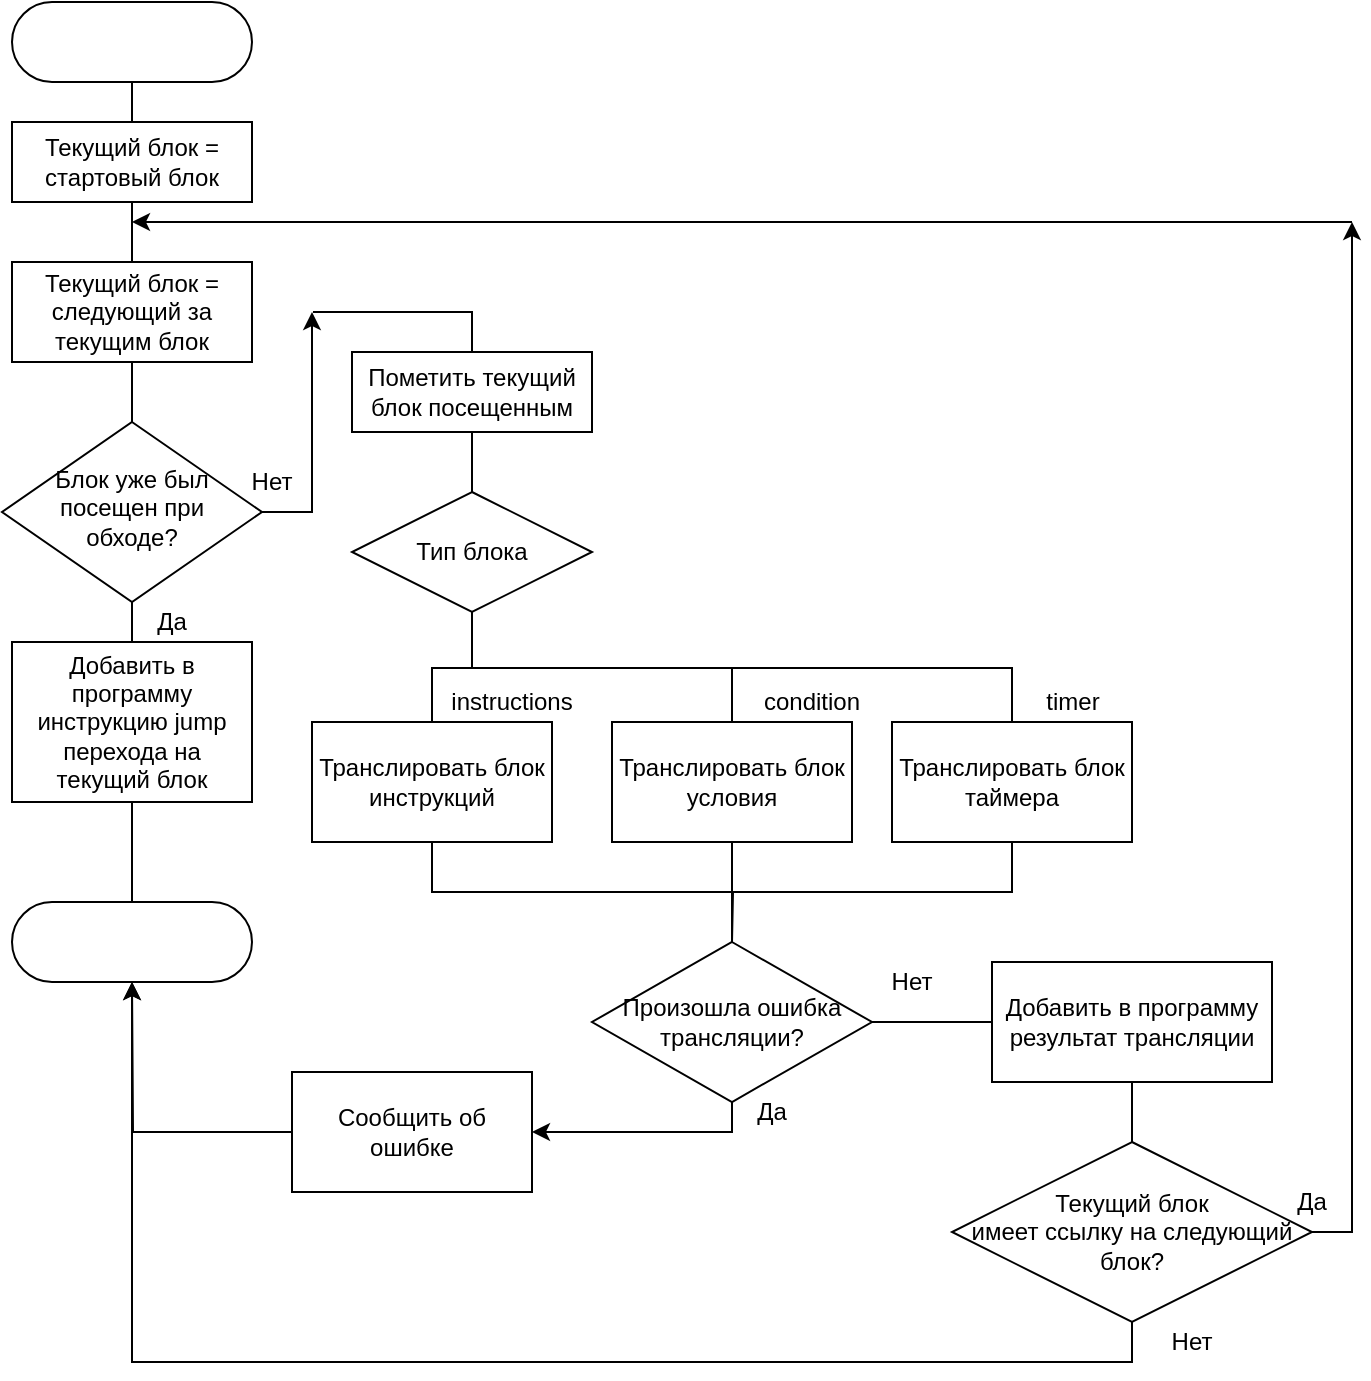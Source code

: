 <mxfile version="13.1.3" type="device"><diagram id="C5RBs43oDa-KdzZeNtuy" name="Page-1"><mxGraphModel dx="1296" dy="722" grid="1" gridSize="10" guides="1" tooltips="1" connect="1" arrows="1" fold="1" page="1" pageScale="1" pageWidth="827" pageHeight="1169" math="0" shadow="0"><root><mxCell id="WIyWlLk6GJQsqaUBKTNV-0"/><mxCell id="WIyWlLk6GJQsqaUBKTNV-1" parent="WIyWlLk6GJQsqaUBKTNV-0"/><mxCell id="anJhXBUAzRMVn5HyXCfS-1" style="edgeStyle=orthogonalEdgeStyle;rounded=0;orthogonalLoop=1;jettySize=auto;html=1;exitX=0.5;exitY=1;exitDx=0;exitDy=0;entryX=0.5;entryY=0;entryDx=0;entryDy=0;endArrow=none;endFill=0;" edge="1" parent="WIyWlLk6GJQsqaUBKTNV-1" source="WIyWlLk6GJQsqaUBKTNV-3" target="anJhXBUAzRMVn5HyXCfS-0"><mxGeometry relative="1" as="geometry"/></mxCell><mxCell id="WIyWlLk6GJQsqaUBKTNV-3" value="" style="rounded=1;whiteSpace=wrap;html=1;fontSize=12;glass=0;strokeWidth=1;shadow=0;arcSize=50;" parent="WIyWlLk6GJQsqaUBKTNV-1" vertex="1"><mxGeometry x="40" y="20" width="120" height="40" as="geometry"/></mxCell><mxCell id="anJhXBUAzRMVn5HyXCfS-9" value="" style="edgeStyle=orthogonalEdgeStyle;rounded=0;orthogonalLoop=1;jettySize=auto;html=1;endArrow=none;endFill=0;" edge="1" parent="WIyWlLk6GJQsqaUBKTNV-1" source="WIyWlLk6GJQsqaUBKTNV-6" target="anJhXBUAzRMVn5HyXCfS-8"><mxGeometry relative="1" as="geometry"/></mxCell><mxCell id="anJhXBUAzRMVn5HyXCfS-16" style="edgeStyle=orthogonalEdgeStyle;rounded=0;orthogonalLoop=1;jettySize=auto;html=1;" edge="1" parent="WIyWlLk6GJQsqaUBKTNV-1" source="WIyWlLk6GJQsqaUBKTNV-6"><mxGeometry relative="1" as="geometry"><mxPoint x="190" y="175" as="targetPoint"/><Array as="points"><mxPoint x="190" y="275"/><mxPoint x="190" y="175"/></Array></mxGeometry></mxCell><mxCell id="WIyWlLk6GJQsqaUBKTNV-6" value="Блок уже был посещен при обходе?" style="rhombus;whiteSpace=wrap;html=1;shadow=0;fontFamily=Helvetica;fontSize=12;align=center;strokeWidth=1;spacing=6;spacingTop=-4;" parent="WIyWlLk6GJQsqaUBKTNV-1" vertex="1"><mxGeometry x="35" y="230" width="130" height="90" as="geometry"/></mxCell><mxCell id="anJhXBUAzRMVn5HyXCfS-4" value="" style="edgeStyle=orthogonalEdgeStyle;rounded=0;orthogonalLoop=1;jettySize=auto;html=1;endArrow=none;endFill=0;" edge="1" parent="WIyWlLk6GJQsqaUBKTNV-1" source="anJhXBUAzRMVn5HyXCfS-0" target="anJhXBUAzRMVn5HyXCfS-3"><mxGeometry relative="1" as="geometry"/></mxCell><mxCell id="anJhXBUAzRMVn5HyXCfS-0" value="Текущий блок = стартовый блок" style="rounded=0;whiteSpace=wrap;html=1;" vertex="1" parent="WIyWlLk6GJQsqaUBKTNV-1"><mxGeometry x="40" y="80" width="120" height="40" as="geometry"/></mxCell><mxCell id="anJhXBUAzRMVn5HyXCfS-5" value="" style="edgeStyle=orthogonalEdgeStyle;rounded=0;orthogonalLoop=1;jettySize=auto;html=1;endArrow=none;endFill=0;" edge="1" parent="WIyWlLk6GJQsqaUBKTNV-1" source="anJhXBUAzRMVn5HyXCfS-3" target="WIyWlLk6GJQsqaUBKTNV-6"><mxGeometry relative="1" as="geometry"/></mxCell><mxCell id="anJhXBUAzRMVn5HyXCfS-3" value="Текущий блок = следующий за текущим блок" style="rounded=0;whiteSpace=wrap;html=1;" vertex="1" parent="WIyWlLk6GJQsqaUBKTNV-1"><mxGeometry x="40" y="150" width="120" height="50" as="geometry"/></mxCell><mxCell id="anJhXBUAzRMVn5HyXCfS-13" value="" style="edgeStyle=orthogonalEdgeStyle;rounded=0;orthogonalLoop=1;jettySize=auto;html=1;endArrow=none;endFill=0;" edge="1" parent="WIyWlLk6GJQsqaUBKTNV-1" source="anJhXBUAzRMVn5HyXCfS-8" target="anJhXBUAzRMVn5HyXCfS-10"><mxGeometry relative="1" as="geometry"/></mxCell><mxCell id="anJhXBUAzRMVn5HyXCfS-8" value="Добавить в программу инструкцию jump перехода на текущий блок" style="rounded=0;whiteSpace=wrap;html=1;" vertex="1" parent="WIyWlLk6GJQsqaUBKTNV-1"><mxGeometry x="40" y="340" width="120" height="80" as="geometry"/></mxCell><mxCell id="anJhXBUAzRMVn5HyXCfS-10" value="" style="rounded=1;whiteSpace=wrap;html=1;fontSize=12;glass=0;strokeWidth=1;shadow=0;arcSize=50;" vertex="1" parent="WIyWlLk6GJQsqaUBKTNV-1"><mxGeometry x="40" y="470" width="120" height="40" as="geometry"/></mxCell><mxCell id="anJhXBUAzRMVn5HyXCfS-14" value="Да" style="text;html=1;strokeColor=none;fillColor=none;align=center;verticalAlign=middle;whiteSpace=wrap;rounded=0;" vertex="1" parent="WIyWlLk6GJQsqaUBKTNV-1"><mxGeometry x="100" y="320" width="40" height="20" as="geometry"/></mxCell><mxCell id="anJhXBUAzRMVn5HyXCfS-19" value="" style="edgeStyle=orthogonalEdgeStyle;rounded=0;orthogonalLoop=1;jettySize=auto;html=1;endArrow=none;endFill=0;" edge="1" parent="WIyWlLk6GJQsqaUBKTNV-1" source="anJhXBUAzRMVn5HyXCfS-15" target="anJhXBUAzRMVn5HyXCfS-18"><mxGeometry relative="1" as="geometry"/></mxCell><mxCell id="anJhXBUAzRMVn5HyXCfS-54" style="edgeStyle=orthogonalEdgeStyle;rounded=0;orthogonalLoop=1;jettySize=auto;html=1;exitX=0.5;exitY=0;exitDx=0;exitDy=0;endArrow=none;endFill=0;" edge="1" parent="WIyWlLk6GJQsqaUBKTNV-1" source="anJhXBUAzRMVn5HyXCfS-15"><mxGeometry relative="1" as="geometry"><mxPoint x="190" y="175" as="targetPoint"/></mxGeometry></mxCell><mxCell id="anJhXBUAzRMVn5HyXCfS-15" value="Пометить текущий блок посещенным" style="rounded=0;whiteSpace=wrap;html=1;" vertex="1" parent="WIyWlLk6GJQsqaUBKTNV-1"><mxGeometry x="210" y="195" width="120" height="40" as="geometry"/></mxCell><mxCell id="anJhXBUAzRMVn5HyXCfS-17" value="Нет" style="text;html=1;strokeColor=none;fillColor=none;align=center;verticalAlign=middle;whiteSpace=wrap;rounded=0;" vertex="1" parent="WIyWlLk6GJQsqaUBKTNV-1"><mxGeometry x="150" y="250" width="40" height="20" as="geometry"/></mxCell><mxCell id="anJhXBUAzRMVn5HyXCfS-24" style="edgeStyle=orthogonalEdgeStyle;rounded=0;orthogonalLoop=1;jettySize=auto;html=1;exitX=0.5;exitY=1;exitDx=0;exitDy=0;entryX=0.5;entryY=0;entryDx=0;entryDy=0;endArrow=none;endFill=0;" edge="1" parent="WIyWlLk6GJQsqaUBKTNV-1" source="anJhXBUAzRMVn5HyXCfS-18" target="anJhXBUAzRMVn5HyXCfS-21"><mxGeometry relative="1" as="geometry"><Array as="points"><mxPoint x="270" y="353"/><mxPoint x="250" y="353"/></Array></mxGeometry></mxCell><mxCell id="anJhXBUAzRMVn5HyXCfS-25" style="edgeStyle=orthogonalEdgeStyle;rounded=0;orthogonalLoop=1;jettySize=auto;html=1;exitX=0.5;exitY=1;exitDx=0;exitDy=0;endArrow=none;endFill=0;" edge="1" parent="WIyWlLk6GJQsqaUBKTNV-1" source="anJhXBUAzRMVn5HyXCfS-18" target="anJhXBUAzRMVn5HyXCfS-22"><mxGeometry relative="1" as="geometry"><Array as="points"><mxPoint x="270" y="353"/><mxPoint x="400" y="353"/></Array></mxGeometry></mxCell><mxCell id="anJhXBUAzRMVn5HyXCfS-26" style="edgeStyle=orthogonalEdgeStyle;rounded=0;orthogonalLoop=1;jettySize=auto;html=1;exitX=0.5;exitY=1;exitDx=0;exitDy=0;endArrow=none;endFill=0;" edge="1" parent="WIyWlLk6GJQsqaUBKTNV-1" source="anJhXBUAzRMVn5HyXCfS-18" target="anJhXBUAzRMVn5HyXCfS-23"><mxGeometry relative="1" as="geometry"><Array as="points"><mxPoint x="270" y="353"/><mxPoint x="540" y="353"/></Array></mxGeometry></mxCell><mxCell id="anJhXBUAzRMVn5HyXCfS-18" value="Тип блока" style="rhombus;whiteSpace=wrap;html=1;" vertex="1" parent="WIyWlLk6GJQsqaUBKTNV-1"><mxGeometry x="210" y="265" width="120" height="60" as="geometry"/></mxCell><mxCell id="anJhXBUAzRMVn5HyXCfS-38" style="edgeStyle=orthogonalEdgeStyle;rounded=0;orthogonalLoop=1;jettySize=auto;html=1;entryX=0;entryY=0.5;entryDx=0;entryDy=0;endArrow=none;endFill=0;" edge="1" parent="WIyWlLk6GJQsqaUBKTNV-1" source="anJhXBUAzRMVn5HyXCfS-20" target="anJhXBUAzRMVn5HyXCfS-37"><mxGeometry relative="1" as="geometry"/></mxCell><mxCell id="anJhXBUAzRMVn5HyXCfS-46" style="edgeStyle=orthogonalEdgeStyle;rounded=0;orthogonalLoop=1;jettySize=auto;html=1;entryX=1;entryY=0.5;entryDx=0;entryDy=0;" edge="1" parent="WIyWlLk6GJQsqaUBKTNV-1" source="anJhXBUAzRMVn5HyXCfS-20" target="anJhXBUAzRMVn5HyXCfS-45"><mxGeometry relative="1" as="geometry"><Array as="points"><mxPoint x="400" y="585"/></Array></mxGeometry></mxCell><mxCell id="anJhXBUAzRMVn5HyXCfS-20" value="Произошла ошибка трансляции?" style="rhombus;whiteSpace=wrap;html=1;" vertex="1" parent="WIyWlLk6GJQsqaUBKTNV-1"><mxGeometry x="330" y="490" width="140" height="80" as="geometry"/></mxCell><mxCell id="anJhXBUAzRMVn5HyXCfS-31" style="edgeStyle=orthogonalEdgeStyle;rounded=0;orthogonalLoop=1;jettySize=auto;html=1;exitX=0.5;exitY=1;exitDx=0;exitDy=0;endArrow=none;endFill=0;" edge="1" parent="WIyWlLk6GJQsqaUBKTNV-1" source="anJhXBUAzRMVn5HyXCfS-21" target="anJhXBUAzRMVn5HyXCfS-20"><mxGeometry relative="1" as="geometry"/></mxCell><mxCell id="anJhXBUAzRMVn5HyXCfS-21" value="Транслировать блок инструкций" style="rounded=0;whiteSpace=wrap;html=1;" vertex="1" parent="WIyWlLk6GJQsqaUBKTNV-1"><mxGeometry x="190" y="380" width="120" height="60" as="geometry"/></mxCell><mxCell id="anJhXBUAzRMVn5HyXCfS-33" style="edgeStyle=orthogonalEdgeStyle;rounded=0;orthogonalLoop=1;jettySize=auto;html=1;exitX=0.5;exitY=1;exitDx=0;exitDy=0;entryX=0.5;entryY=0;entryDx=0;entryDy=0;endArrow=none;endFill=0;" edge="1" parent="WIyWlLk6GJQsqaUBKTNV-1" source="anJhXBUAzRMVn5HyXCfS-22" target="anJhXBUAzRMVn5HyXCfS-20"><mxGeometry relative="1" as="geometry"/></mxCell><mxCell id="anJhXBUAzRMVn5HyXCfS-22" value="Транслировать блок условия" style="rounded=0;whiteSpace=wrap;html=1;" vertex="1" parent="WIyWlLk6GJQsqaUBKTNV-1"><mxGeometry x="340" y="380" width="120" height="60" as="geometry"/></mxCell><mxCell id="anJhXBUAzRMVn5HyXCfS-32" style="edgeStyle=orthogonalEdgeStyle;rounded=0;orthogonalLoop=1;jettySize=auto;html=1;exitX=0.5;exitY=1;exitDx=0;exitDy=0;endArrow=none;endFill=0;" edge="1" parent="WIyWlLk6GJQsqaUBKTNV-1" source="anJhXBUAzRMVn5HyXCfS-23"><mxGeometry relative="1" as="geometry"><mxPoint x="400" y="490" as="targetPoint"/></mxGeometry></mxCell><mxCell id="anJhXBUAzRMVn5HyXCfS-23" value="Транслировать блок таймера" style="rounded=0;whiteSpace=wrap;html=1;" vertex="1" parent="WIyWlLk6GJQsqaUBKTNV-1"><mxGeometry x="480" y="380" width="120" height="60" as="geometry"/></mxCell><mxCell id="anJhXBUAzRMVn5HyXCfS-27" value="instructions" style="text;html=1;strokeColor=none;fillColor=none;align=center;verticalAlign=middle;whiteSpace=wrap;rounded=0;" vertex="1" parent="WIyWlLk6GJQsqaUBKTNV-1"><mxGeometry x="270" y="360" width="40" height="20" as="geometry"/></mxCell><mxCell id="anJhXBUAzRMVn5HyXCfS-28" value="condition" style="text;html=1;strokeColor=none;fillColor=none;align=center;verticalAlign=middle;whiteSpace=wrap;rounded=0;" vertex="1" parent="WIyWlLk6GJQsqaUBKTNV-1"><mxGeometry x="420" y="360" width="40" height="20" as="geometry"/></mxCell><mxCell id="anJhXBUAzRMVn5HyXCfS-30" value="timer" style="text;html=1;align=center;verticalAlign=middle;resizable=0;points=[];autosize=1;" vertex="1" parent="WIyWlLk6GJQsqaUBKTNV-1"><mxGeometry x="550" y="360" width="40" height="20" as="geometry"/></mxCell><mxCell id="anJhXBUAzRMVn5HyXCfS-35" value="Да" style="text;html=1;strokeColor=none;fillColor=none;align=center;verticalAlign=middle;whiteSpace=wrap;rounded=0;" vertex="1" parent="WIyWlLk6GJQsqaUBKTNV-1"><mxGeometry x="400" y="565" width="40" height="20" as="geometry"/></mxCell><mxCell id="anJhXBUAzRMVn5HyXCfS-36" value="Нет" style="text;html=1;strokeColor=none;fillColor=none;align=center;verticalAlign=middle;whiteSpace=wrap;rounded=0;" vertex="1" parent="WIyWlLk6GJQsqaUBKTNV-1"><mxGeometry x="470" y="500" width="40" height="20" as="geometry"/></mxCell><mxCell id="anJhXBUAzRMVn5HyXCfS-40" value="" style="edgeStyle=orthogonalEdgeStyle;rounded=0;orthogonalLoop=1;jettySize=auto;html=1;endArrow=none;endFill=0;" edge="1" parent="WIyWlLk6GJQsqaUBKTNV-1" source="anJhXBUAzRMVn5HyXCfS-37" target="anJhXBUAzRMVn5HyXCfS-39"><mxGeometry relative="1" as="geometry"/></mxCell><mxCell id="anJhXBUAzRMVn5HyXCfS-37" value="Добавить в программу результат трансляции" style="rounded=0;whiteSpace=wrap;html=1;" vertex="1" parent="WIyWlLk6GJQsqaUBKTNV-1"><mxGeometry x="530" y="500" width="140" height="60" as="geometry"/></mxCell><mxCell id="anJhXBUAzRMVn5HyXCfS-41" style="edgeStyle=orthogonalEdgeStyle;rounded=0;orthogonalLoop=1;jettySize=auto;html=1;" edge="1" parent="WIyWlLk6GJQsqaUBKTNV-1" source="anJhXBUAzRMVn5HyXCfS-39"><mxGeometry relative="1" as="geometry"><mxPoint x="100" y="510" as="targetPoint"/><Array as="points"><mxPoint x="600" y="700"/><mxPoint x="100" y="700"/></Array></mxGeometry></mxCell><mxCell id="anJhXBUAzRMVn5HyXCfS-43" style="edgeStyle=orthogonalEdgeStyle;rounded=0;orthogonalLoop=1;jettySize=auto;html=1;exitX=1;exitY=0.5;exitDx=0;exitDy=0;" edge="1" parent="WIyWlLk6GJQsqaUBKTNV-1" source="anJhXBUAzRMVn5HyXCfS-39"><mxGeometry relative="1" as="geometry"><mxPoint x="710" y="130" as="targetPoint"/><Array as="points"><mxPoint x="710" y="635"/><mxPoint x="710" y="160"/></Array></mxGeometry></mxCell><mxCell id="anJhXBUAzRMVn5HyXCfS-39" value="Текущий блок &lt;br&gt;имеет ссылку на следующий блок?" style="rhombus;whiteSpace=wrap;html=1;" vertex="1" parent="WIyWlLk6GJQsqaUBKTNV-1"><mxGeometry x="510" y="590" width="180" height="90" as="geometry"/></mxCell><mxCell id="anJhXBUAzRMVn5HyXCfS-42" value="Нет" style="text;html=1;strokeColor=none;fillColor=none;align=center;verticalAlign=middle;whiteSpace=wrap;rounded=0;" vertex="1" parent="WIyWlLk6GJQsqaUBKTNV-1"><mxGeometry x="610" y="680" width="40" height="20" as="geometry"/></mxCell><mxCell id="anJhXBUAzRMVn5HyXCfS-44" value="Да" style="text;html=1;strokeColor=none;fillColor=none;align=center;verticalAlign=middle;whiteSpace=wrap;rounded=0;" vertex="1" parent="WIyWlLk6GJQsqaUBKTNV-1"><mxGeometry x="670" y="610" width="40" height="20" as="geometry"/></mxCell><mxCell id="anJhXBUAzRMVn5HyXCfS-47" style="edgeStyle=orthogonalEdgeStyle;rounded=0;orthogonalLoop=1;jettySize=auto;html=1;exitX=0;exitY=0.5;exitDx=0;exitDy=0;" edge="1" parent="WIyWlLk6GJQsqaUBKTNV-1" source="anJhXBUAzRMVn5HyXCfS-45"><mxGeometry relative="1" as="geometry"><mxPoint x="100" y="510" as="targetPoint"/></mxGeometry></mxCell><mxCell id="anJhXBUAzRMVn5HyXCfS-45" value="Сообщить об ошибке" style="rounded=0;whiteSpace=wrap;html=1;" vertex="1" parent="WIyWlLk6GJQsqaUBKTNV-1"><mxGeometry x="180" y="555" width="120" height="60" as="geometry"/></mxCell><mxCell id="anJhXBUAzRMVn5HyXCfS-51" value="" style="endArrow=classic;html=1;" edge="1" parent="WIyWlLk6GJQsqaUBKTNV-1"><mxGeometry width="50" height="50" relative="1" as="geometry"><mxPoint x="710" y="130" as="sourcePoint"/><mxPoint x="100" y="130" as="targetPoint"/></mxGeometry></mxCell></root></mxGraphModel></diagram></mxfile>